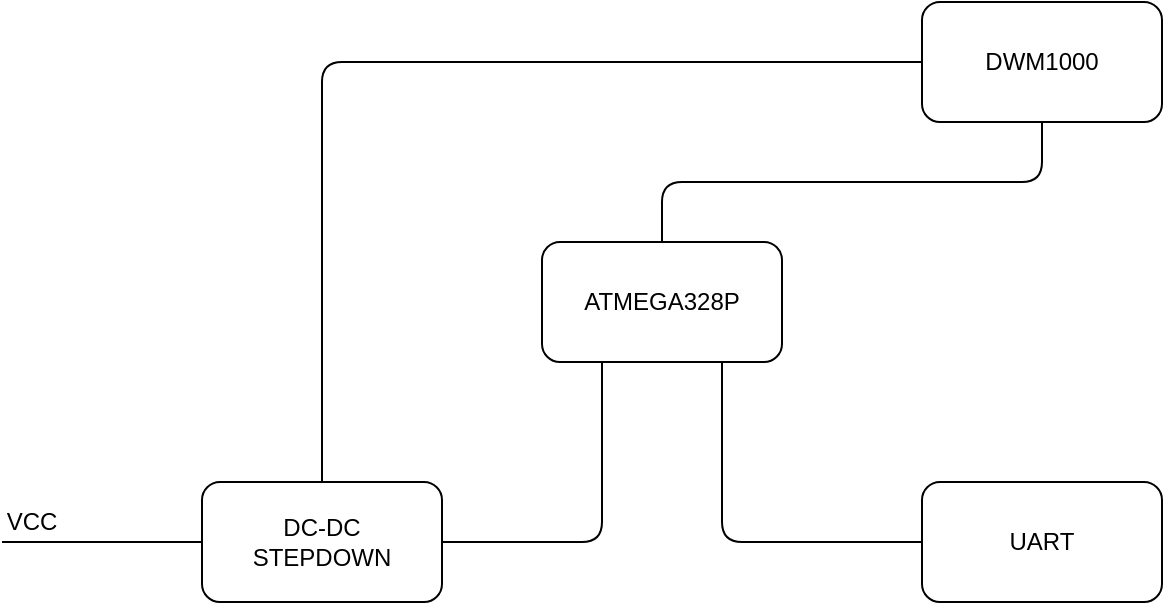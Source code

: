 <mxfile version="10.5.9" type="device"><diagram id="zOMU4H7HeoH9vlTP7mL9" name="Page-1"><mxGraphModel dx="1394" dy="715" grid="1" gridSize="10" guides="1" tooltips="1" connect="1" arrows="1" fold="1" page="1" pageScale="1" pageWidth="827" pageHeight="1169" math="0" shadow="0"><root><mxCell id="0"/><mxCell id="1" parent="0"/><mxCell id="C4ytOuqcIU-W8oGF1oJc-38" value="" style="rounded=1;whiteSpace=wrap;html=1;" vertex="1" parent="1"><mxGeometry x="270" y="120" width="120" height="60" as="geometry"/></mxCell><mxCell id="C4ytOuqcIU-W8oGF1oJc-39" value="ATMEGA328P" style="text;html=1;strokeColor=none;fillColor=none;align=center;verticalAlign=middle;whiteSpace=wrap;rounded=0;" vertex="1" parent="1"><mxGeometry x="290" y="140" width="80" height="20" as="geometry"/></mxCell><mxCell id="C4ytOuqcIU-W8oGF1oJc-40" value="" style="rounded=1;whiteSpace=wrap;html=1;" vertex="1" parent="1"><mxGeometry x="100" y="240" width="120" height="60" as="geometry"/></mxCell><mxCell id="C4ytOuqcIU-W8oGF1oJc-41" value="DC-DC STEPDOWN" style="text;html=1;strokeColor=none;fillColor=none;align=center;verticalAlign=middle;whiteSpace=wrap;rounded=0;" vertex="1" parent="1"><mxGeometry x="120" y="260" width="80" height="20" as="geometry"/></mxCell><mxCell id="C4ytOuqcIU-W8oGF1oJc-42" value="" style="rounded=1;whiteSpace=wrap;html=1;" vertex="1" parent="1"><mxGeometry x="460" width="120" height="60" as="geometry"/></mxCell><mxCell id="C4ytOuqcIU-W8oGF1oJc-43" value="DWM1000" style="text;html=1;strokeColor=none;fillColor=none;align=center;verticalAlign=middle;whiteSpace=wrap;rounded=0;" vertex="1" parent="1"><mxGeometry x="480" y="20" width="80" height="20" as="geometry"/></mxCell><mxCell id="C4ytOuqcIU-W8oGF1oJc-44" value="" style="rounded=1;whiteSpace=wrap;html=1;" vertex="1" parent="1"><mxGeometry x="460" y="240" width="120" height="60" as="geometry"/></mxCell><mxCell id="C4ytOuqcIU-W8oGF1oJc-45" value="UART" style="text;html=1;strokeColor=none;fillColor=none;align=center;verticalAlign=middle;whiteSpace=wrap;rounded=0;" vertex="1" parent="1"><mxGeometry x="500" y="260" width="40" height="20" as="geometry"/></mxCell><mxCell id="C4ytOuqcIU-W8oGF1oJc-49" value="VCC" style="text;html=1;strokeColor=none;fillColor=none;align=center;verticalAlign=middle;whiteSpace=wrap;rounded=0;" vertex="1" parent="1"><mxGeometry y="250" width="30" height="20" as="geometry"/></mxCell><mxCell id="C4ytOuqcIU-W8oGF1oJc-50" value="" style="endArrow=none;html=1;entryX=0;entryY=0.5;entryDx=0;entryDy=0;" edge="1" parent="1" target="C4ytOuqcIU-W8oGF1oJc-40"><mxGeometry width="50" height="50" relative="1" as="geometry"><mxPoint y="270" as="sourcePoint"/><mxPoint x="60" y="320" as="targetPoint"/></mxGeometry></mxCell><mxCell id="C4ytOuqcIU-W8oGF1oJc-52" value="" style="endArrow=none;html=1;entryX=0.5;entryY=1;entryDx=0;entryDy=0;exitX=0.5;exitY=0;exitDx=0;exitDy=0;" edge="1" parent="1" source="C4ytOuqcIU-W8oGF1oJc-38" target="C4ytOuqcIU-W8oGF1oJc-42"><mxGeometry width="50" height="50" relative="1" as="geometry"><mxPoint x="10" y="370" as="sourcePoint"/><mxPoint x="60" y="320" as="targetPoint"/><Array as="points"><mxPoint x="330" y="90"/><mxPoint x="520" y="90"/></Array></mxGeometry></mxCell><mxCell id="C4ytOuqcIU-W8oGF1oJc-53" value="" style="endArrow=none;html=1;exitX=0;exitY=0.5;exitDx=0;exitDy=0;entryX=0.75;entryY=1;entryDx=0;entryDy=0;" edge="1" parent="1" source="C4ytOuqcIU-W8oGF1oJc-44" target="C4ytOuqcIU-W8oGF1oJc-38"><mxGeometry width="50" height="50" relative="1" as="geometry"><mxPoint x="10" y="370" as="sourcePoint"/><mxPoint x="60" y="320" as="targetPoint"/><Array as="points"><mxPoint x="360" y="270"/></Array></mxGeometry></mxCell><mxCell id="C4ytOuqcIU-W8oGF1oJc-54" value="" style="endArrow=none;html=1;entryX=0;entryY=0.5;entryDx=0;entryDy=0;exitX=0.5;exitY=0;exitDx=0;exitDy=0;" edge="1" parent="1" source="C4ytOuqcIU-W8oGF1oJc-40" target="C4ytOuqcIU-W8oGF1oJc-42"><mxGeometry width="50" height="50" relative="1" as="geometry"><mxPoint x="10" y="370" as="sourcePoint"/><mxPoint x="60" y="320" as="targetPoint"/><Array as="points"><mxPoint x="160" y="30"/></Array></mxGeometry></mxCell><mxCell id="C4ytOuqcIU-W8oGF1oJc-55" value="" style="endArrow=none;html=1;entryX=0.25;entryY=1;entryDx=0;entryDy=0;exitX=1;exitY=0.5;exitDx=0;exitDy=0;" edge="1" parent="1" source="C4ytOuqcIU-W8oGF1oJc-40" target="C4ytOuqcIU-W8oGF1oJc-38"><mxGeometry width="50" height="50" relative="1" as="geometry"><mxPoint x="10" y="370" as="sourcePoint"/><mxPoint x="60" y="320" as="targetPoint"/><Array as="points"><mxPoint x="300" y="270"/></Array></mxGeometry></mxCell></root></mxGraphModel></diagram></mxfile>
